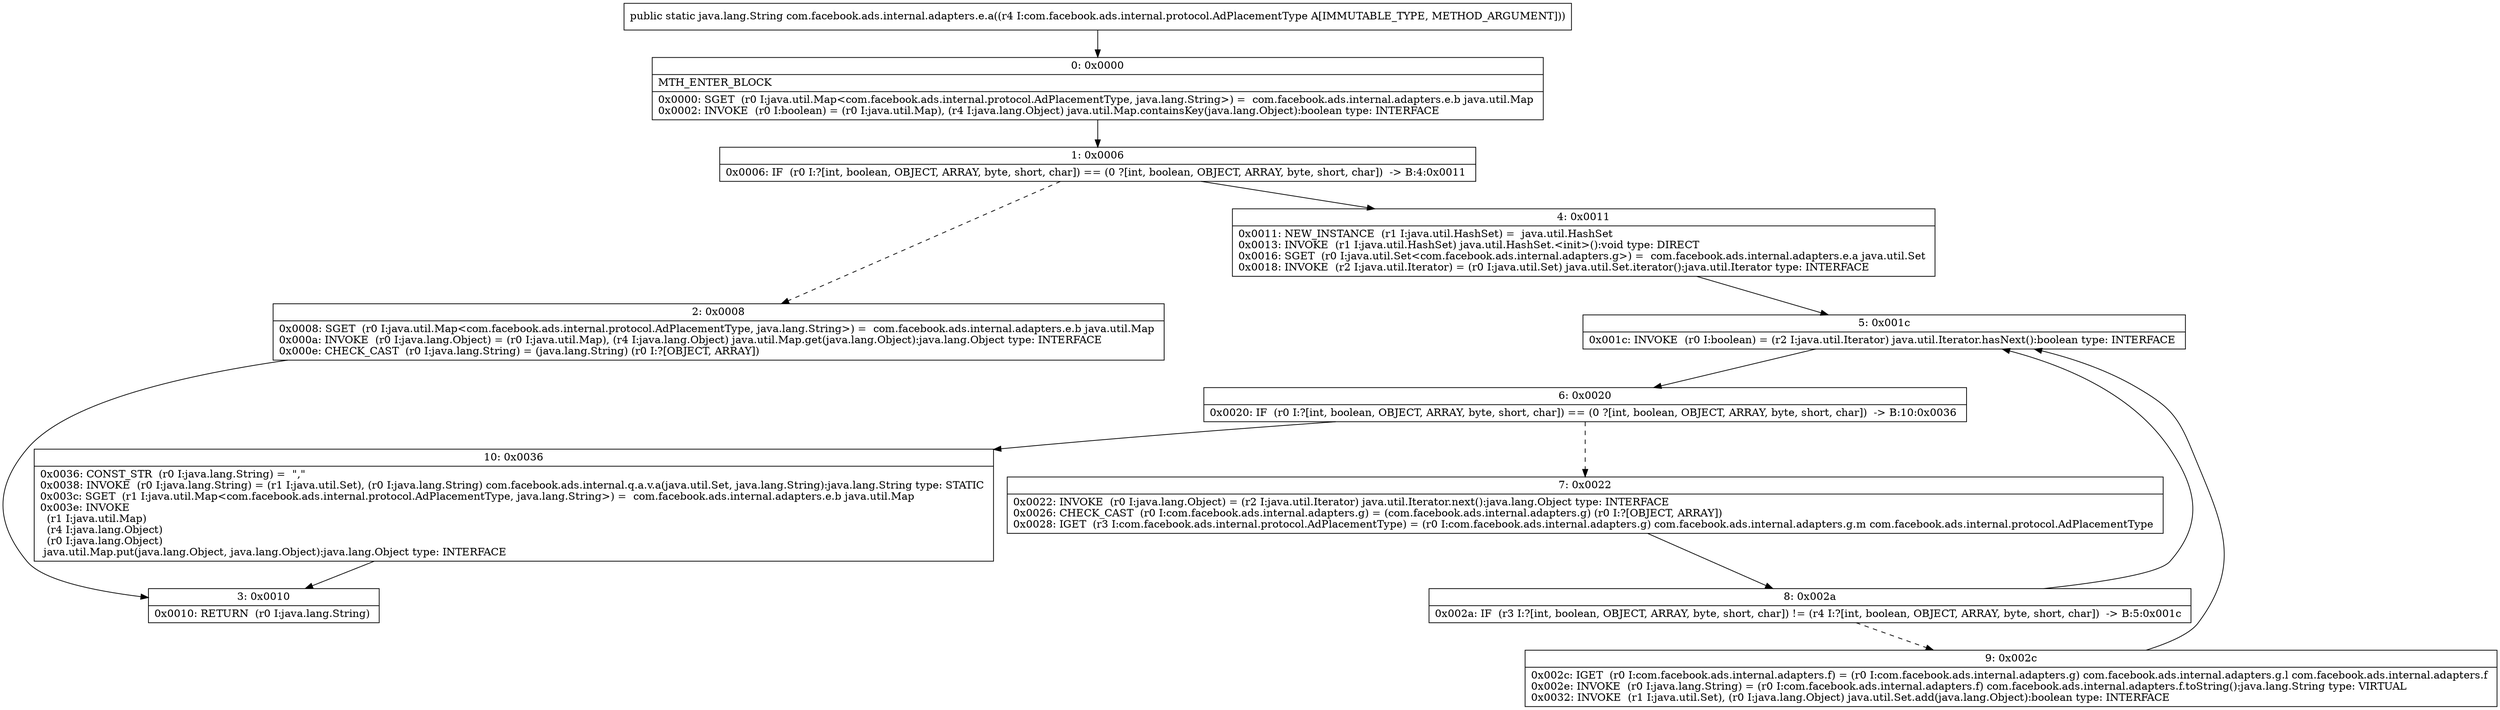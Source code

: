digraph "CFG forcom.facebook.ads.internal.adapters.e.a(Lcom\/facebook\/ads\/internal\/protocol\/AdPlacementType;)Ljava\/lang\/String;" {
Node_0 [shape=record,label="{0\:\ 0x0000|MTH_ENTER_BLOCK\l|0x0000: SGET  (r0 I:java.util.Map\<com.facebook.ads.internal.protocol.AdPlacementType, java.lang.String\>) =  com.facebook.ads.internal.adapters.e.b java.util.Map \l0x0002: INVOKE  (r0 I:boolean) = (r0 I:java.util.Map), (r4 I:java.lang.Object) java.util.Map.containsKey(java.lang.Object):boolean type: INTERFACE \l}"];
Node_1 [shape=record,label="{1\:\ 0x0006|0x0006: IF  (r0 I:?[int, boolean, OBJECT, ARRAY, byte, short, char]) == (0 ?[int, boolean, OBJECT, ARRAY, byte, short, char])  \-\> B:4:0x0011 \l}"];
Node_2 [shape=record,label="{2\:\ 0x0008|0x0008: SGET  (r0 I:java.util.Map\<com.facebook.ads.internal.protocol.AdPlacementType, java.lang.String\>) =  com.facebook.ads.internal.adapters.e.b java.util.Map \l0x000a: INVOKE  (r0 I:java.lang.Object) = (r0 I:java.util.Map), (r4 I:java.lang.Object) java.util.Map.get(java.lang.Object):java.lang.Object type: INTERFACE \l0x000e: CHECK_CAST  (r0 I:java.lang.String) = (java.lang.String) (r0 I:?[OBJECT, ARRAY]) \l}"];
Node_3 [shape=record,label="{3\:\ 0x0010|0x0010: RETURN  (r0 I:java.lang.String) \l}"];
Node_4 [shape=record,label="{4\:\ 0x0011|0x0011: NEW_INSTANCE  (r1 I:java.util.HashSet) =  java.util.HashSet \l0x0013: INVOKE  (r1 I:java.util.HashSet) java.util.HashSet.\<init\>():void type: DIRECT \l0x0016: SGET  (r0 I:java.util.Set\<com.facebook.ads.internal.adapters.g\>) =  com.facebook.ads.internal.adapters.e.a java.util.Set \l0x0018: INVOKE  (r2 I:java.util.Iterator) = (r0 I:java.util.Set) java.util.Set.iterator():java.util.Iterator type: INTERFACE \l}"];
Node_5 [shape=record,label="{5\:\ 0x001c|0x001c: INVOKE  (r0 I:boolean) = (r2 I:java.util.Iterator) java.util.Iterator.hasNext():boolean type: INTERFACE \l}"];
Node_6 [shape=record,label="{6\:\ 0x0020|0x0020: IF  (r0 I:?[int, boolean, OBJECT, ARRAY, byte, short, char]) == (0 ?[int, boolean, OBJECT, ARRAY, byte, short, char])  \-\> B:10:0x0036 \l}"];
Node_7 [shape=record,label="{7\:\ 0x0022|0x0022: INVOKE  (r0 I:java.lang.Object) = (r2 I:java.util.Iterator) java.util.Iterator.next():java.lang.Object type: INTERFACE \l0x0026: CHECK_CAST  (r0 I:com.facebook.ads.internal.adapters.g) = (com.facebook.ads.internal.adapters.g) (r0 I:?[OBJECT, ARRAY]) \l0x0028: IGET  (r3 I:com.facebook.ads.internal.protocol.AdPlacementType) = (r0 I:com.facebook.ads.internal.adapters.g) com.facebook.ads.internal.adapters.g.m com.facebook.ads.internal.protocol.AdPlacementType \l}"];
Node_8 [shape=record,label="{8\:\ 0x002a|0x002a: IF  (r3 I:?[int, boolean, OBJECT, ARRAY, byte, short, char]) != (r4 I:?[int, boolean, OBJECT, ARRAY, byte, short, char])  \-\> B:5:0x001c \l}"];
Node_9 [shape=record,label="{9\:\ 0x002c|0x002c: IGET  (r0 I:com.facebook.ads.internal.adapters.f) = (r0 I:com.facebook.ads.internal.adapters.g) com.facebook.ads.internal.adapters.g.l com.facebook.ads.internal.adapters.f \l0x002e: INVOKE  (r0 I:java.lang.String) = (r0 I:com.facebook.ads.internal.adapters.f) com.facebook.ads.internal.adapters.f.toString():java.lang.String type: VIRTUAL \l0x0032: INVOKE  (r1 I:java.util.Set), (r0 I:java.lang.Object) java.util.Set.add(java.lang.Object):boolean type: INTERFACE \l}"];
Node_10 [shape=record,label="{10\:\ 0x0036|0x0036: CONST_STR  (r0 I:java.lang.String) =  \",\" \l0x0038: INVOKE  (r0 I:java.lang.String) = (r1 I:java.util.Set), (r0 I:java.lang.String) com.facebook.ads.internal.q.a.v.a(java.util.Set, java.lang.String):java.lang.String type: STATIC \l0x003c: SGET  (r1 I:java.util.Map\<com.facebook.ads.internal.protocol.AdPlacementType, java.lang.String\>) =  com.facebook.ads.internal.adapters.e.b java.util.Map \l0x003e: INVOKE  \l  (r1 I:java.util.Map)\l  (r4 I:java.lang.Object)\l  (r0 I:java.lang.Object)\l java.util.Map.put(java.lang.Object, java.lang.Object):java.lang.Object type: INTERFACE \l}"];
MethodNode[shape=record,label="{public static java.lang.String com.facebook.ads.internal.adapters.e.a((r4 I:com.facebook.ads.internal.protocol.AdPlacementType A[IMMUTABLE_TYPE, METHOD_ARGUMENT])) }"];
MethodNode -> Node_0;
Node_0 -> Node_1;
Node_1 -> Node_2[style=dashed];
Node_1 -> Node_4;
Node_2 -> Node_3;
Node_4 -> Node_5;
Node_5 -> Node_6;
Node_6 -> Node_7[style=dashed];
Node_6 -> Node_10;
Node_7 -> Node_8;
Node_8 -> Node_5;
Node_8 -> Node_9[style=dashed];
Node_9 -> Node_5;
Node_10 -> Node_3;
}

